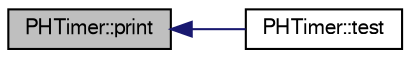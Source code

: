 digraph "PHTimer::print"
{
  bgcolor="transparent";
  edge [fontname="FreeSans",fontsize="10",labelfontname="FreeSans",labelfontsize="10"];
  node [fontname="FreeSans",fontsize="10",shape=record];
  rankdir="LR";
  Node1 [label="PHTimer::print",height=0.2,width=0.4,color="black", fillcolor="grey75", style="filled" fontcolor="black"];
  Node1 -> Node2 [dir="back",color="midnightblue",fontsize="10",style="solid",fontname="FreeSans"];
  Node2 [label="PHTimer::test",height=0.2,width=0.4,color="black",URL="$d0/d5e/classPHTimer.html#a01cc1f85cc7a3303d38cb5a7a2f0a749",tooltip="test PHTimer for a given amount of time (in ms) "];
}
